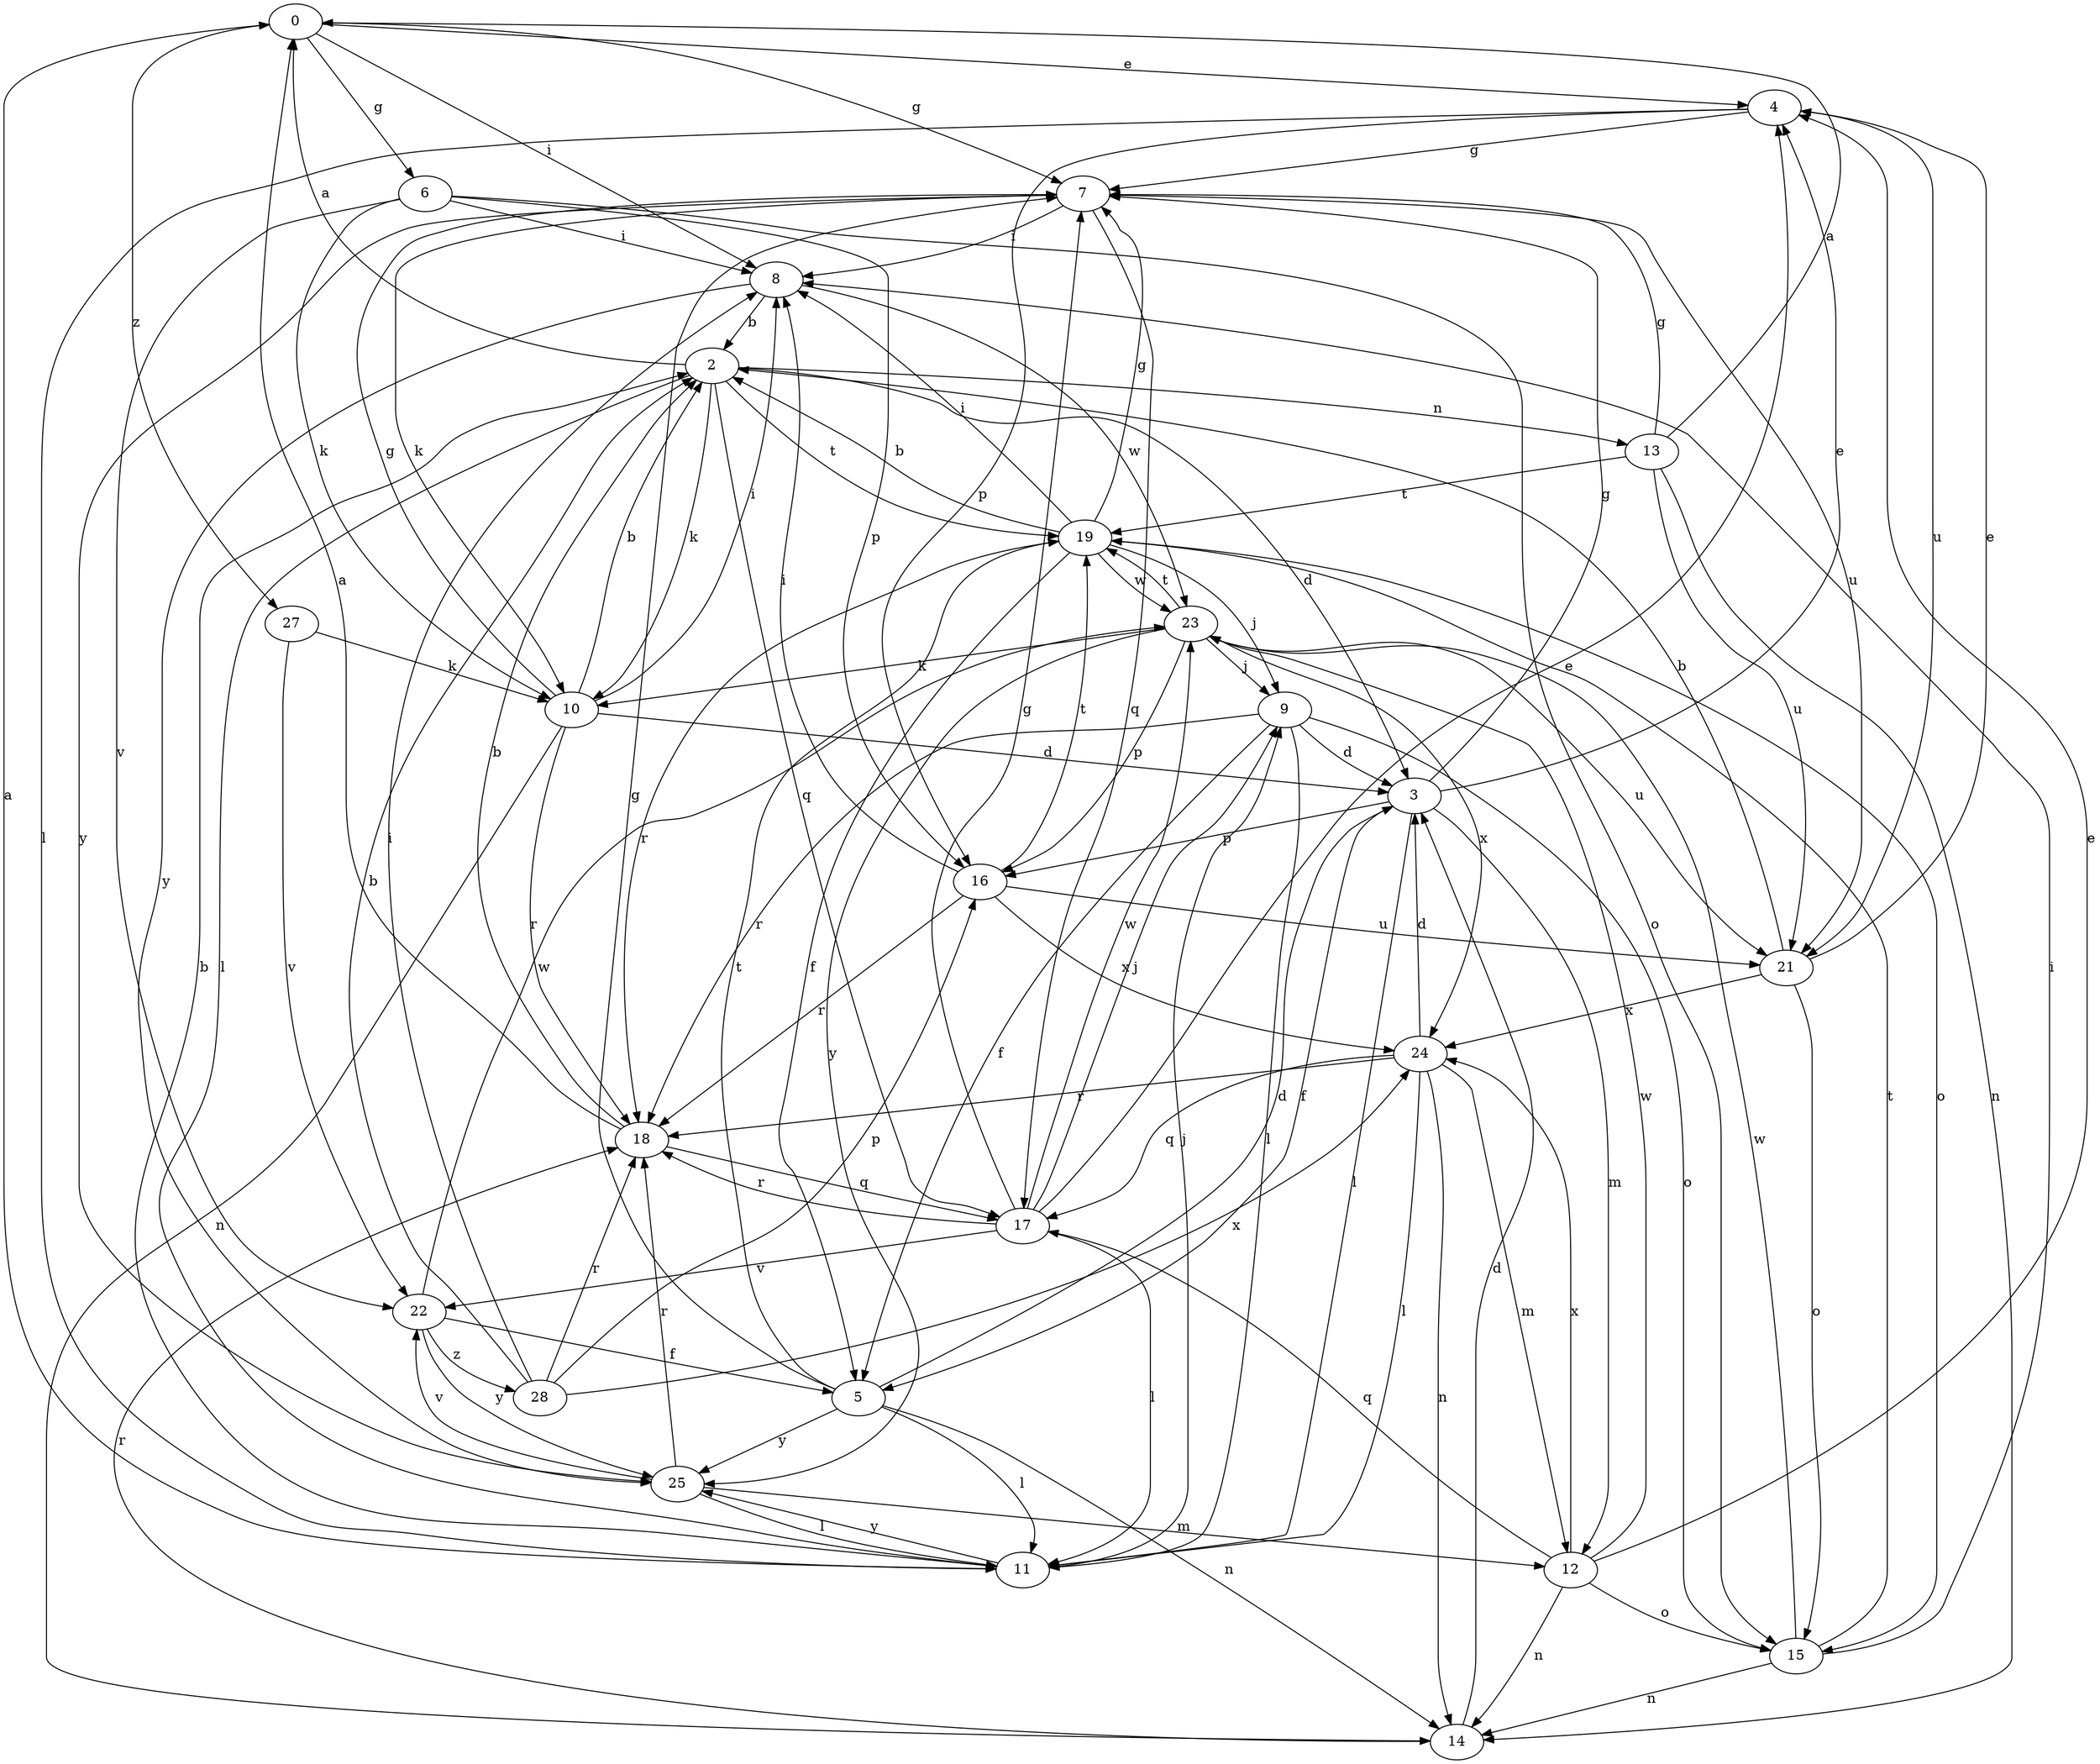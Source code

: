 strict digraph  {
0;
2;
3;
4;
5;
6;
7;
8;
9;
10;
11;
12;
13;
14;
15;
16;
17;
18;
19;
21;
22;
23;
24;
25;
27;
28;
0 -> 4  [label=e];
0 -> 6  [label=g];
0 -> 7  [label=g];
0 -> 8  [label=i];
0 -> 27  [label=z];
2 -> 0  [label=a];
2 -> 3  [label=d];
2 -> 10  [label=k];
2 -> 11  [label=l];
2 -> 13  [label=n];
2 -> 17  [label=q];
2 -> 19  [label=t];
3 -> 4  [label=e];
3 -> 5  [label=f];
3 -> 7  [label=g];
3 -> 11  [label=l];
3 -> 12  [label=m];
3 -> 16  [label=p];
4 -> 7  [label=g];
4 -> 11  [label=l];
4 -> 16  [label=p];
4 -> 21  [label=u];
5 -> 3  [label=d];
5 -> 7  [label=g];
5 -> 11  [label=l];
5 -> 14  [label=n];
5 -> 19  [label=t];
5 -> 25  [label=y];
6 -> 8  [label=i];
6 -> 10  [label=k];
6 -> 15  [label=o];
6 -> 16  [label=p];
6 -> 22  [label=v];
7 -> 8  [label=i];
7 -> 10  [label=k];
7 -> 17  [label=q];
7 -> 21  [label=u];
7 -> 25  [label=y];
8 -> 2  [label=b];
8 -> 23  [label=w];
8 -> 25  [label=y];
9 -> 3  [label=d];
9 -> 5  [label=f];
9 -> 11  [label=l];
9 -> 15  [label=o];
9 -> 18  [label=r];
10 -> 2  [label=b];
10 -> 3  [label=d];
10 -> 7  [label=g];
10 -> 8  [label=i];
10 -> 14  [label=n];
10 -> 18  [label=r];
11 -> 0  [label=a];
11 -> 2  [label=b];
11 -> 9  [label=j];
11 -> 25  [label=y];
12 -> 4  [label=e];
12 -> 14  [label=n];
12 -> 15  [label=o];
12 -> 17  [label=q];
12 -> 23  [label=w];
12 -> 24  [label=x];
13 -> 0  [label=a];
13 -> 7  [label=g];
13 -> 14  [label=n];
13 -> 19  [label=t];
13 -> 21  [label=u];
14 -> 3  [label=d];
14 -> 18  [label=r];
15 -> 8  [label=i];
15 -> 14  [label=n];
15 -> 19  [label=t];
15 -> 23  [label=w];
16 -> 8  [label=i];
16 -> 18  [label=r];
16 -> 19  [label=t];
16 -> 21  [label=u];
16 -> 24  [label=x];
17 -> 4  [label=e];
17 -> 7  [label=g];
17 -> 9  [label=j];
17 -> 11  [label=l];
17 -> 18  [label=r];
17 -> 22  [label=v];
17 -> 23  [label=w];
18 -> 0  [label=a];
18 -> 2  [label=b];
18 -> 17  [label=q];
19 -> 2  [label=b];
19 -> 5  [label=f];
19 -> 7  [label=g];
19 -> 8  [label=i];
19 -> 9  [label=j];
19 -> 15  [label=o];
19 -> 18  [label=r];
19 -> 23  [label=w];
21 -> 2  [label=b];
21 -> 4  [label=e];
21 -> 15  [label=o];
21 -> 24  [label=x];
22 -> 5  [label=f];
22 -> 23  [label=w];
22 -> 25  [label=y];
22 -> 28  [label=z];
23 -> 9  [label=j];
23 -> 10  [label=k];
23 -> 16  [label=p];
23 -> 19  [label=t];
23 -> 21  [label=u];
23 -> 24  [label=x];
23 -> 25  [label=y];
24 -> 3  [label=d];
24 -> 11  [label=l];
24 -> 12  [label=m];
24 -> 14  [label=n];
24 -> 17  [label=q];
24 -> 18  [label=r];
25 -> 11  [label=l];
25 -> 12  [label=m];
25 -> 18  [label=r];
25 -> 22  [label=v];
27 -> 10  [label=k];
27 -> 22  [label=v];
28 -> 2  [label=b];
28 -> 8  [label=i];
28 -> 16  [label=p];
28 -> 18  [label=r];
28 -> 24  [label=x];
}
